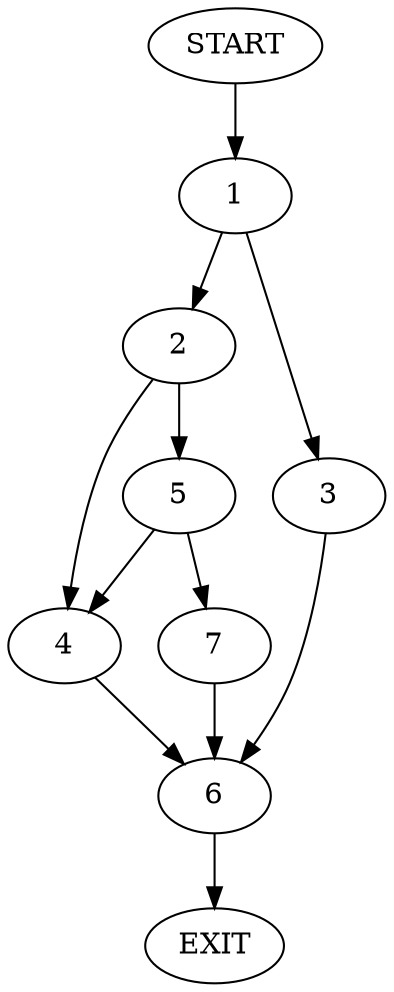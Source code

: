 digraph {
0 [label="START"]
8 [label="EXIT"]
0 -> 1
1 -> 2
1 -> 3
2 -> 4
2 -> 5
3 -> 6
6 -> 8
4 -> 6
5 -> 7
5 -> 4
7 -> 6
}
